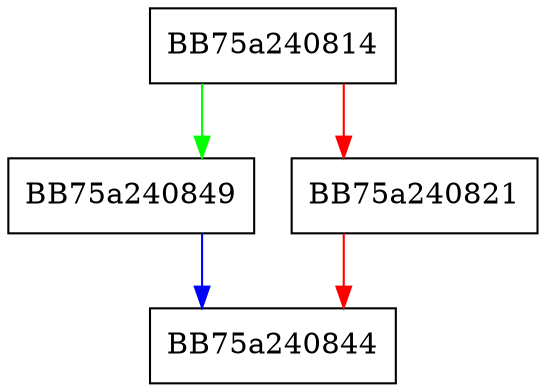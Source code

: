 digraph is_bkpt_at_addr {
  node [shape="box"];
  graph [splines=ortho];
  BB75a240814 -> BB75a240849 [color="green"];
  BB75a240814 -> BB75a240821 [color="red"];
  BB75a240821 -> BB75a240844 [color="red"];
  BB75a240849 -> BB75a240844 [color="blue"];
}